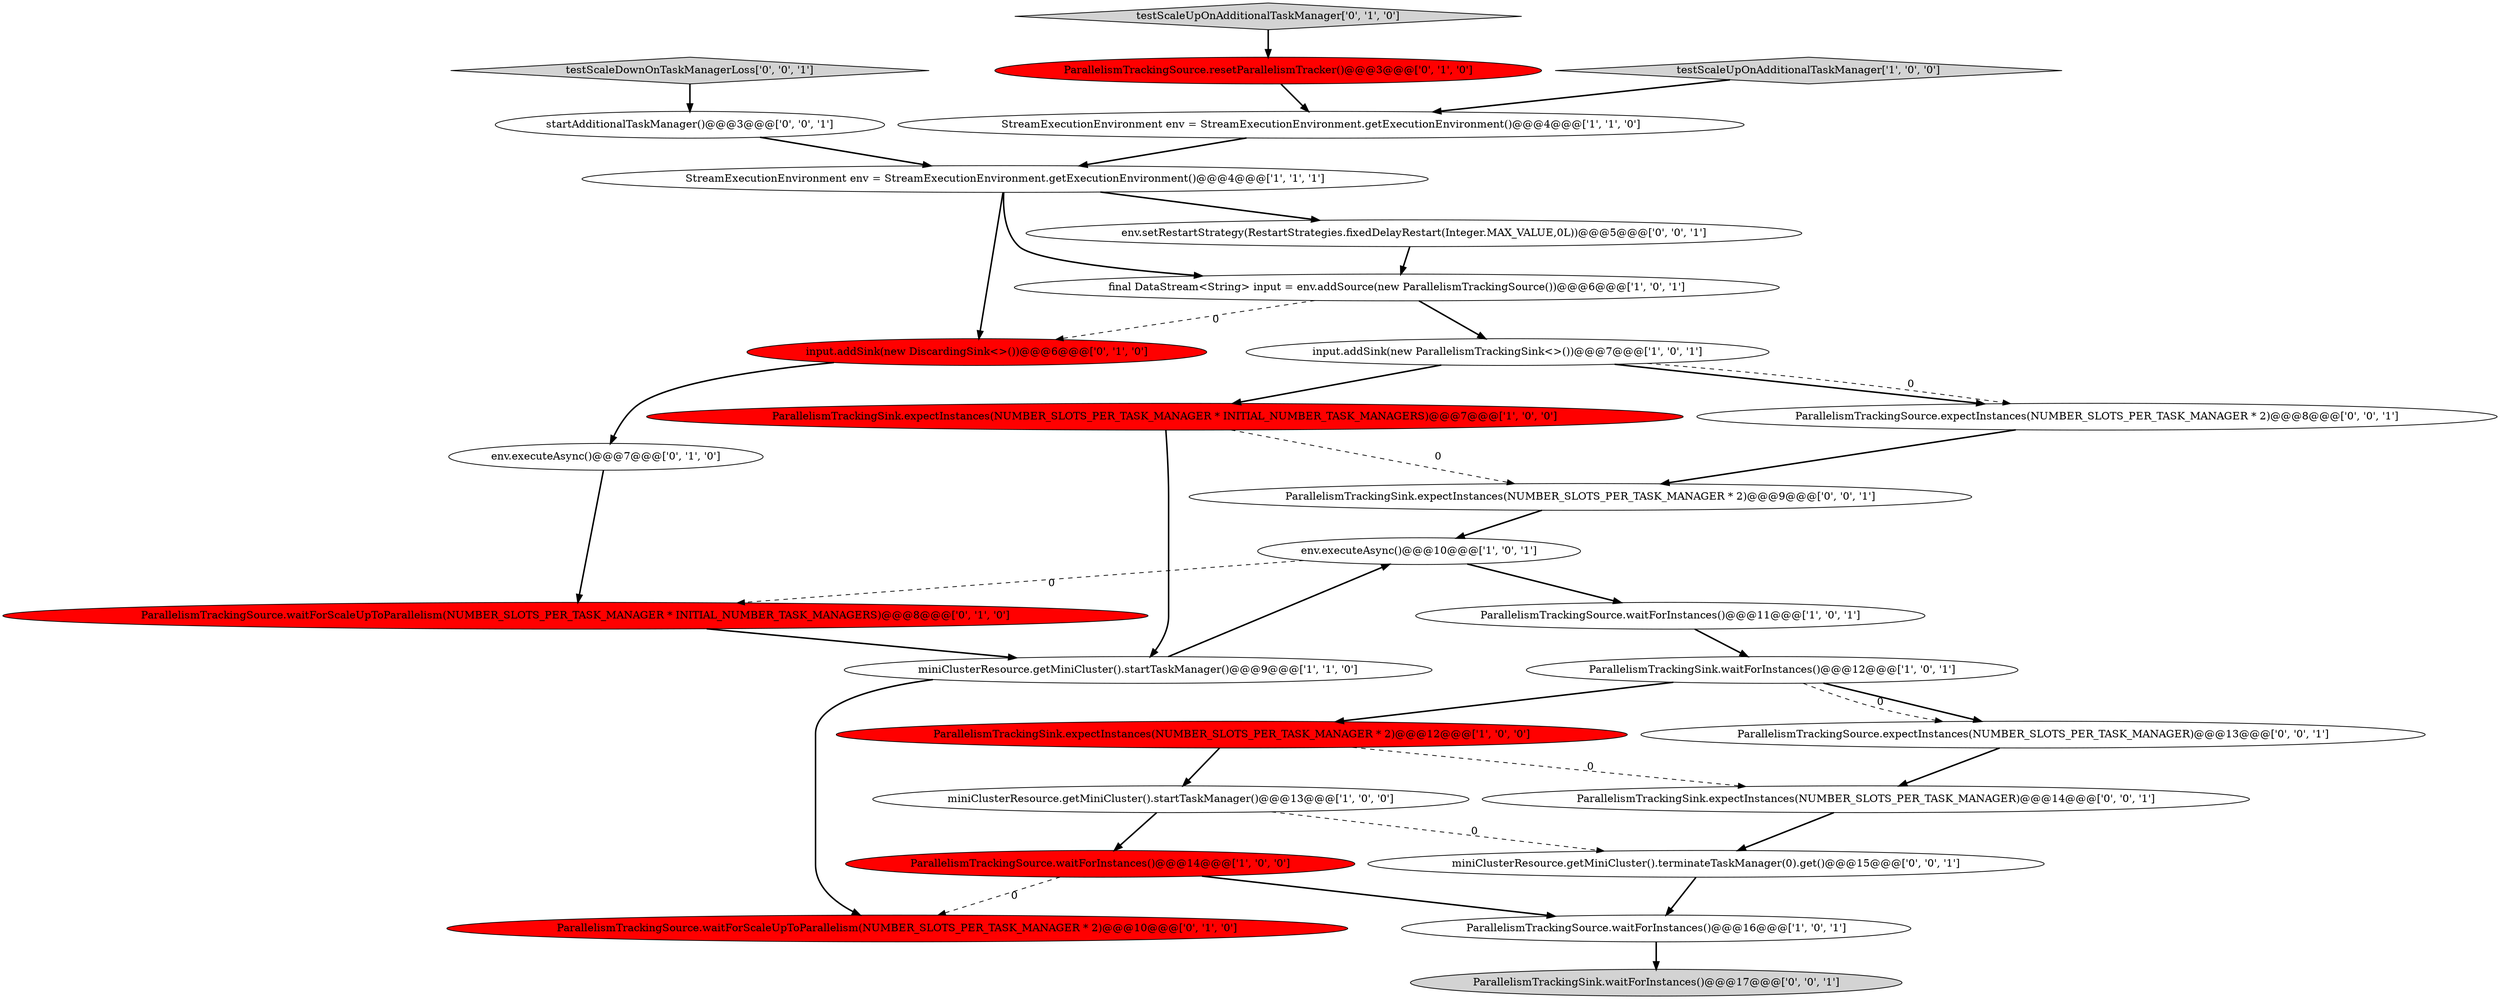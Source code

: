 digraph {
13 [style = filled, label = "input.addSink(new ParallelismTrackingSink<>())@@@7@@@['1', '0', '1']", fillcolor = white, shape = ellipse image = "AAA0AAABBB1BBB"];
22 [style = filled, label = "miniClusterResource.getMiniCluster().terminateTaskManager(0).get()@@@15@@@['0', '0', '1']", fillcolor = white, shape = ellipse image = "AAA0AAABBB3BBB"];
2 [style = filled, label = "ParallelismTrackingSource.waitForInstances()@@@16@@@['1', '0', '1']", fillcolor = white, shape = ellipse image = "AAA0AAABBB1BBB"];
3 [style = filled, label = "testScaleUpOnAdditionalTaskManager['1', '0', '0']", fillcolor = lightgray, shape = diamond image = "AAA0AAABBB1BBB"];
6 [style = filled, label = "miniClusterResource.getMiniCluster().startTaskManager()@@@9@@@['1', '1', '0']", fillcolor = white, shape = ellipse image = "AAA0AAABBB1BBB"];
10 [style = filled, label = "StreamExecutionEnvironment env = StreamExecutionEnvironment.getExecutionEnvironment()@@@4@@@['1', '1', '1']", fillcolor = white, shape = ellipse image = "AAA0AAABBB1BBB"];
21 [style = filled, label = "startAdditionalTaskManager()@@@3@@@['0', '0', '1']", fillcolor = white, shape = ellipse image = "AAA0AAABBB3BBB"];
24 [style = filled, label = "ParallelismTrackingSource.expectInstances(NUMBER_SLOTS_PER_TASK_MANAGER * 2)@@@8@@@['0', '0', '1']", fillcolor = white, shape = ellipse image = "AAA0AAABBB3BBB"];
26 [style = filled, label = "ParallelismTrackingSink.expectInstances(NUMBER_SLOTS_PER_TASK_MANAGER)@@@14@@@['0', '0', '1']", fillcolor = white, shape = ellipse image = "AAA0AAABBB3BBB"];
23 [style = filled, label = "ParallelismTrackingSource.expectInstances(NUMBER_SLOTS_PER_TASK_MANAGER)@@@13@@@['0', '0', '1']", fillcolor = white, shape = ellipse image = "AAA0AAABBB3BBB"];
18 [style = filled, label = "testScaleUpOnAdditionalTaskManager['0', '1', '0']", fillcolor = lightgray, shape = diamond image = "AAA0AAABBB2BBB"];
20 [style = filled, label = "ParallelismTrackingSink.waitForInstances()@@@17@@@['0', '0', '1']", fillcolor = lightgray, shape = ellipse image = "AAA0AAABBB3BBB"];
4 [style = filled, label = "env.executeAsync()@@@10@@@['1', '0', '1']", fillcolor = white, shape = ellipse image = "AAA0AAABBB1BBB"];
19 [style = filled, label = "env.executeAsync()@@@7@@@['0', '1', '0']", fillcolor = white, shape = ellipse image = "AAA0AAABBB2BBB"];
16 [style = filled, label = "input.addSink(new DiscardingSink<>())@@@6@@@['0', '1', '0']", fillcolor = red, shape = ellipse image = "AAA1AAABBB2BBB"];
14 [style = filled, label = "ParallelismTrackingSource.waitForScaleUpToParallelism(NUMBER_SLOTS_PER_TASK_MANAGER * INITIAL_NUMBER_TASK_MANAGERS)@@@8@@@['0', '1', '0']", fillcolor = red, shape = ellipse image = "AAA1AAABBB2BBB"];
11 [style = filled, label = "miniClusterResource.getMiniCluster().startTaskManager()@@@13@@@['1', '0', '0']", fillcolor = white, shape = ellipse image = "AAA0AAABBB1BBB"];
17 [style = filled, label = "ParallelismTrackingSource.waitForScaleUpToParallelism(NUMBER_SLOTS_PER_TASK_MANAGER * 2)@@@10@@@['0', '1', '0']", fillcolor = red, shape = ellipse image = "AAA1AAABBB2BBB"];
15 [style = filled, label = "ParallelismTrackingSource.resetParallelismTracker()@@@3@@@['0', '1', '0']", fillcolor = red, shape = ellipse image = "AAA1AAABBB2BBB"];
9 [style = filled, label = "ParallelismTrackingSource.waitForInstances()@@@11@@@['1', '0', '1']", fillcolor = white, shape = ellipse image = "AAA0AAABBB1BBB"];
8 [style = filled, label = "ParallelismTrackingSink.expectInstances(NUMBER_SLOTS_PER_TASK_MANAGER * INITIAL_NUMBER_TASK_MANAGERS)@@@7@@@['1', '0', '0']", fillcolor = red, shape = ellipse image = "AAA1AAABBB1BBB"];
5 [style = filled, label = "ParallelismTrackingSink.waitForInstances()@@@12@@@['1', '0', '1']", fillcolor = white, shape = ellipse image = "AAA0AAABBB1BBB"];
25 [style = filled, label = "ParallelismTrackingSink.expectInstances(NUMBER_SLOTS_PER_TASK_MANAGER * 2)@@@9@@@['0', '0', '1']", fillcolor = white, shape = ellipse image = "AAA0AAABBB3BBB"];
1 [style = filled, label = "ParallelismTrackingSink.expectInstances(NUMBER_SLOTS_PER_TASK_MANAGER * 2)@@@12@@@['1', '0', '0']", fillcolor = red, shape = ellipse image = "AAA1AAABBB1BBB"];
27 [style = filled, label = "testScaleDownOnTaskManagerLoss['0', '0', '1']", fillcolor = lightgray, shape = diamond image = "AAA0AAABBB3BBB"];
0 [style = filled, label = "StreamExecutionEnvironment env = StreamExecutionEnvironment.getExecutionEnvironment()@@@4@@@['1', '1', '0']", fillcolor = white, shape = ellipse image = "AAA0AAABBB1BBB"];
12 [style = filled, label = "ParallelismTrackingSource.waitForInstances()@@@14@@@['1', '0', '0']", fillcolor = red, shape = ellipse image = "AAA1AAABBB1BBB"];
28 [style = filled, label = "env.setRestartStrategy(RestartStrategies.fixedDelayRestart(Integer.MAX_VALUE,0L))@@@5@@@['0', '0', '1']", fillcolor = white, shape = ellipse image = "AAA0AAABBB3BBB"];
7 [style = filled, label = "final DataStream<String> input = env.addSource(new ParallelismTrackingSource())@@@6@@@['1', '0', '1']", fillcolor = white, shape = ellipse image = "AAA0AAABBB1BBB"];
7->13 [style = bold, label=""];
6->17 [style = bold, label=""];
4->9 [style = bold, label=""];
21->10 [style = bold, label=""];
2->20 [style = bold, label=""];
10->28 [style = bold, label=""];
13->24 [style = bold, label=""];
22->2 [style = bold, label=""];
5->23 [style = bold, label=""];
1->26 [style = dashed, label="0"];
7->16 [style = dashed, label="0"];
5->23 [style = dashed, label="0"];
18->15 [style = bold, label=""];
11->22 [style = dashed, label="0"];
28->7 [style = bold, label=""];
23->26 [style = bold, label=""];
12->17 [style = dashed, label="0"];
25->4 [style = bold, label=""];
8->6 [style = bold, label=""];
11->12 [style = bold, label=""];
16->19 [style = bold, label=""];
10->7 [style = bold, label=""];
3->0 [style = bold, label=""];
26->22 [style = bold, label=""];
1->11 [style = bold, label=""];
6->4 [style = bold, label=""];
5->1 [style = bold, label=""];
12->2 [style = bold, label=""];
0->10 [style = bold, label=""];
13->24 [style = dashed, label="0"];
19->14 [style = bold, label=""];
10->16 [style = bold, label=""];
24->25 [style = bold, label=""];
15->0 [style = bold, label=""];
9->5 [style = bold, label=""];
8->25 [style = dashed, label="0"];
4->14 [style = dashed, label="0"];
13->8 [style = bold, label=""];
27->21 [style = bold, label=""];
14->6 [style = bold, label=""];
}
